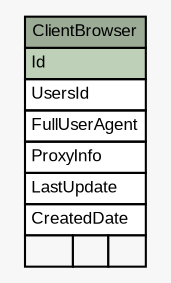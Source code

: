 // dot 2.40.1 on Mac OS X 10.12.6
// SchemaSpy rev 590
digraph "ClientBrowser" {
  graph [
    rankdir="RL"
    bgcolor="#f7f7f7"
    nodesep="0.18"
    ranksep="0.46"
    fontname="Arial"
    fontsize="8"
  ];
  node [
    fontname="Arial"
    fontsize="8"
    shape="plaintext"
  ];
  edge [
    arrowsize="0.8"
  ];
  "ClientBrowser" [
    label=<
    <TABLE BORDER="0" CELLBORDER="1" CELLSPACING="0" BGCOLOR="#ffffff">
      <TR><TD COLSPAN="3" BGCOLOR="#9bab96" ALIGN="CENTER">ClientBrowser</TD></TR>
      <TR><TD PORT="Id" COLSPAN="3" BGCOLOR="#bed1b8" ALIGN="LEFT">Id</TD></TR>
      <TR><TD PORT="UsersId" COLSPAN="3" ALIGN="LEFT">UsersId</TD></TR>
      <TR><TD PORT="FullUserAgent" COLSPAN="3" ALIGN="LEFT">FullUserAgent</TD></TR>
      <TR><TD PORT="ProxyInfo" COLSPAN="3" ALIGN="LEFT">ProxyInfo</TD></TR>
      <TR><TD PORT="LastUpdate" COLSPAN="3" ALIGN="LEFT">LastUpdate</TD></TR>
      <TR><TD PORT="CreatedDate" COLSPAN="3" ALIGN="LEFT">CreatedDate</TD></TR>
      <TR><TD ALIGN="LEFT" BGCOLOR="#f7f7f7">  </TD><TD ALIGN="RIGHT" BGCOLOR="#f7f7f7">  </TD><TD ALIGN="RIGHT" BGCOLOR="#f7f7f7">  </TD></TR>
    </TABLE>>
    URL="tables/ClientBrowser.html"
    tooltip="ClientBrowser"
  ];
}
